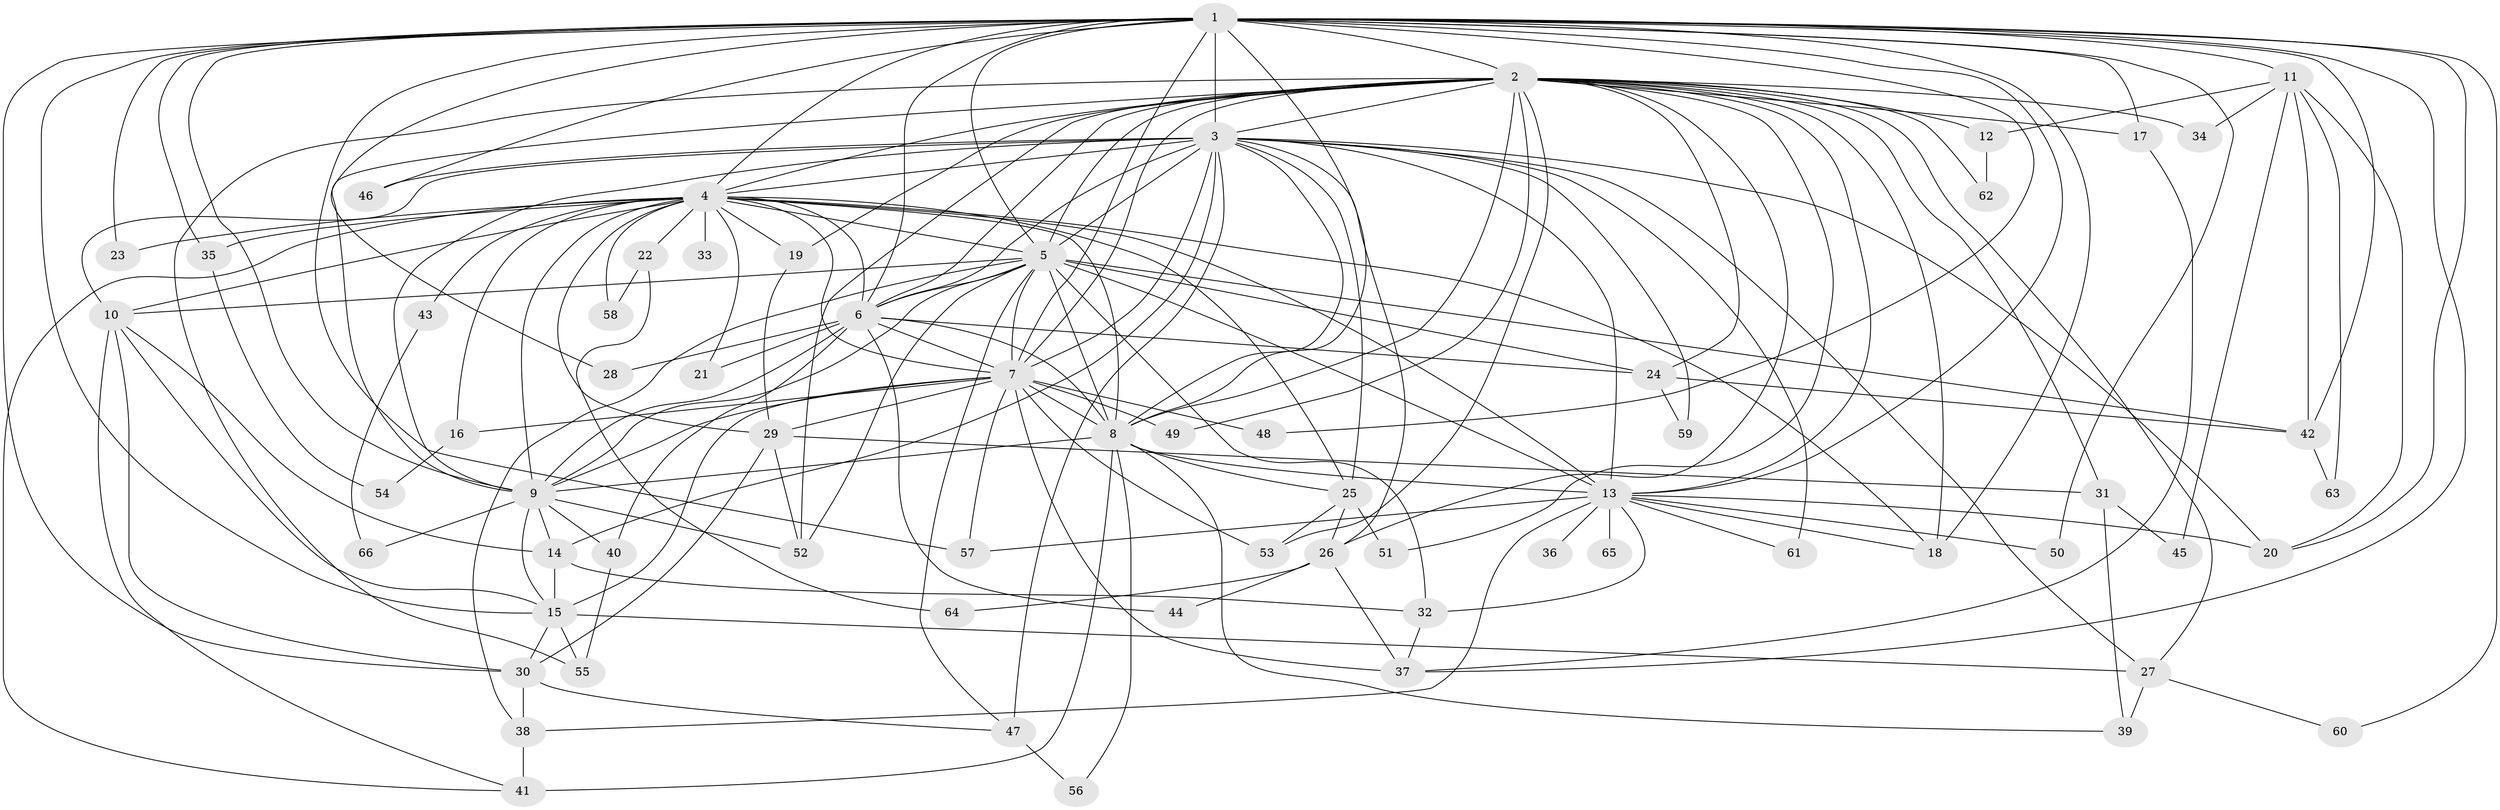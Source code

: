 // original degree distribution, {35: 0.007575757575757576, 27: 0.007575757575757576, 21: 0.007575757575757576, 31: 0.007575757575757576, 20: 0.015151515151515152, 34: 0.007575757575757576, 16: 0.007575757575757576, 15: 0.015151515151515152, 4: 0.09090909090909091, 8: 0.007575757575757576, 3: 0.23484848484848486, 2: 0.5, 5: 0.06818181818181818, 6: 0.022727272727272728}
// Generated by graph-tools (version 1.1) at 2025/35/03/09/25 02:35:01]
// undirected, 66 vertices, 180 edges
graph export_dot {
graph [start="1"]
  node [color=gray90,style=filled];
  1;
  2;
  3;
  4;
  5;
  6;
  7;
  8;
  9;
  10;
  11;
  12;
  13;
  14;
  15;
  16;
  17;
  18;
  19;
  20;
  21;
  22;
  23;
  24;
  25;
  26;
  27;
  28;
  29;
  30;
  31;
  32;
  33;
  34;
  35;
  36;
  37;
  38;
  39;
  40;
  41;
  42;
  43;
  44;
  45;
  46;
  47;
  48;
  49;
  50;
  51;
  52;
  53;
  54;
  55;
  56;
  57;
  58;
  59;
  60;
  61;
  62;
  63;
  64;
  65;
  66;
  1 -- 2 [weight=1.0];
  1 -- 3 [weight=3.0];
  1 -- 4 [weight=1.0];
  1 -- 5 [weight=2.0];
  1 -- 6 [weight=2.0];
  1 -- 7 [weight=2.0];
  1 -- 8 [weight=1.0];
  1 -- 9 [weight=1.0];
  1 -- 11 [weight=1.0];
  1 -- 13 [weight=4.0];
  1 -- 15 [weight=1.0];
  1 -- 17 [weight=1.0];
  1 -- 18 [weight=1.0];
  1 -- 20 [weight=1.0];
  1 -- 23 [weight=1.0];
  1 -- 28 [weight=1.0];
  1 -- 30 [weight=2.0];
  1 -- 35 [weight=1.0];
  1 -- 37 [weight=1.0];
  1 -- 42 [weight=1.0];
  1 -- 46 [weight=1.0];
  1 -- 48 [weight=1.0];
  1 -- 50 [weight=1.0];
  1 -- 57 [weight=1.0];
  1 -- 60 [weight=1.0];
  2 -- 3 [weight=2.0];
  2 -- 4 [weight=1.0];
  2 -- 5 [weight=1.0];
  2 -- 6 [weight=2.0];
  2 -- 7 [weight=2.0];
  2 -- 8 [weight=1.0];
  2 -- 9 [weight=1.0];
  2 -- 12 [weight=1.0];
  2 -- 13 [weight=1.0];
  2 -- 17 [weight=1.0];
  2 -- 18 [weight=1.0];
  2 -- 19 [weight=1.0];
  2 -- 24 [weight=1.0];
  2 -- 26 [weight=1.0];
  2 -- 27 [weight=1.0];
  2 -- 31 [weight=1.0];
  2 -- 34 [weight=1.0];
  2 -- 49 [weight=1.0];
  2 -- 51 [weight=1.0];
  2 -- 52 [weight=1.0];
  2 -- 53 [weight=1.0];
  2 -- 55 [weight=1.0];
  2 -- 62 [weight=1.0];
  3 -- 4 [weight=2.0];
  3 -- 5 [weight=2.0];
  3 -- 6 [weight=2.0];
  3 -- 7 [weight=2.0];
  3 -- 8 [weight=2.0];
  3 -- 9 [weight=2.0];
  3 -- 10 [weight=7.0];
  3 -- 13 [weight=1.0];
  3 -- 14 [weight=1.0];
  3 -- 20 [weight=3.0];
  3 -- 25 [weight=1.0];
  3 -- 26 [weight=1.0];
  3 -- 27 [weight=1.0];
  3 -- 46 [weight=1.0];
  3 -- 47 [weight=2.0];
  3 -- 59 [weight=1.0];
  3 -- 61 [weight=1.0];
  4 -- 5 [weight=1.0];
  4 -- 6 [weight=1.0];
  4 -- 7 [weight=2.0];
  4 -- 8 [weight=1.0];
  4 -- 9 [weight=2.0];
  4 -- 10 [weight=2.0];
  4 -- 13 [weight=1.0];
  4 -- 16 [weight=1.0];
  4 -- 18 [weight=1.0];
  4 -- 19 [weight=1.0];
  4 -- 21 [weight=1.0];
  4 -- 22 [weight=1.0];
  4 -- 23 [weight=1.0];
  4 -- 25 [weight=1.0];
  4 -- 29 [weight=1.0];
  4 -- 33 [weight=1.0];
  4 -- 35 [weight=1.0];
  4 -- 41 [weight=1.0];
  4 -- 43 [weight=1.0];
  4 -- 58 [weight=1.0];
  5 -- 6 [weight=1.0];
  5 -- 7 [weight=1.0];
  5 -- 8 [weight=1.0];
  5 -- 9 [weight=1.0];
  5 -- 10 [weight=1.0];
  5 -- 13 [weight=15.0];
  5 -- 24 [weight=2.0];
  5 -- 32 [weight=1.0];
  5 -- 38 [weight=1.0];
  5 -- 42 [weight=1.0];
  5 -- 47 [weight=1.0];
  5 -- 52 [weight=1.0];
  6 -- 7 [weight=1.0];
  6 -- 8 [weight=2.0];
  6 -- 9 [weight=1.0];
  6 -- 21 [weight=1.0];
  6 -- 24 [weight=1.0];
  6 -- 28 [weight=1.0];
  6 -- 40 [weight=1.0];
  6 -- 44 [weight=1.0];
  7 -- 8 [weight=1.0];
  7 -- 9 [weight=1.0];
  7 -- 15 [weight=1.0];
  7 -- 16 [weight=1.0];
  7 -- 29 [weight=1.0];
  7 -- 37 [weight=1.0];
  7 -- 48 [weight=1.0];
  7 -- 49 [weight=1.0];
  7 -- 53 [weight=1.0];
  7 -- 57 [weight=1.0];
  8 -- 9 [weight=1.0];
  8 -- 13 [weight=1.0];
  8 -- 25 [weight=1.0];
  8 -- 39 [weight=1.0];
  8 -- 41 [weight=1.0];
  8 -- 56 [weight=1.0];
  9 -- 14 [weight=1.0];
  9 -- 15 [weight=1.0];
  9 -- 40 [weight=1.0];
  9 -- 52 [weight=1.0];
  9 -- 66 [weight=1.0];
  10 -- 14 [weight=1.0];
  10 -- 15 [weight=1.0];
  10 -- 30 [weight=1.0];
  10 -- 41 [weight=1.0];
  11 -- 12 [weight=1.0];
  11 -- 20 [weight=1.0];
  11 -- 34 [weight=1.0];
  11 -- 42 [weight=1.0];
  11 -- 45 [weight=1.0];
  11 -- 63 [weight=1.0];
  12 -- 62 [weight=1.0];
  13 -- 18 [weight=1.0];
  13 -- 20 [weight=3.0];
  13 -- 32 [weight=1.0];
  13 -- 36 [weight=2.0];
  13 -- 38 [weight=2.0];
  13 -- 50 [weight=1.0];
  13 -- 57 [weight=1.0];
  13 -- 61 [weight=1.0];
  13 -- 65 [weight=1.0];
  14 -- 15 [weight=1.0];
  14 -- 32 [weight=1.0];
  15 -- 27 [weight=1.0];
  15 -- 30 [weight=1.0];
  15 -- 55 [weight=1.0];
  16 -- 54 [weight=1.0];
  17 -- 37 [weight=1.0];
  19 -- 29 [weight=1.0];
  22 -- 58 [weight=1.0];
  22 -- 64 [weight=1.0];
  24 -- 42 [weight=1.0];
  24 -- 59 [weight=1.0];
  25 -- 26 [weight=1.0];
  25 -- 51 [weight=1.0];
  25 -- 53 [weight=1.0];
  26 -- 37 [weight=2.0];
  26 -- 44 [weight=1.0];
  26 -- 64 [weight=1.0];
  27 -- 39 [weight=2.0];
  27 -- 60 [weight=1.0];
  29 -- 30 [weight=1.0];
  29 -- 31 [weight=1.0];
  29 -- 52 [weight=1.0];
  30 -- 38 [weight=1.0];
  30 -- 47 [weight=1.0];
  31 -- 39 [weight=1.0];
  31 -- 45 [weight=1.0];
  32 -- 37 [weight=1.0];
  35 -- 54 [weight=1.0];
  38 -- 41 [weight=2.0];
  40 -- 55 [weight=1.0];
  42 -- 63 [weight=1.0];
  43 -- 66 [weight=1.0];
  47 -- 56 [weight=1.0];
}
